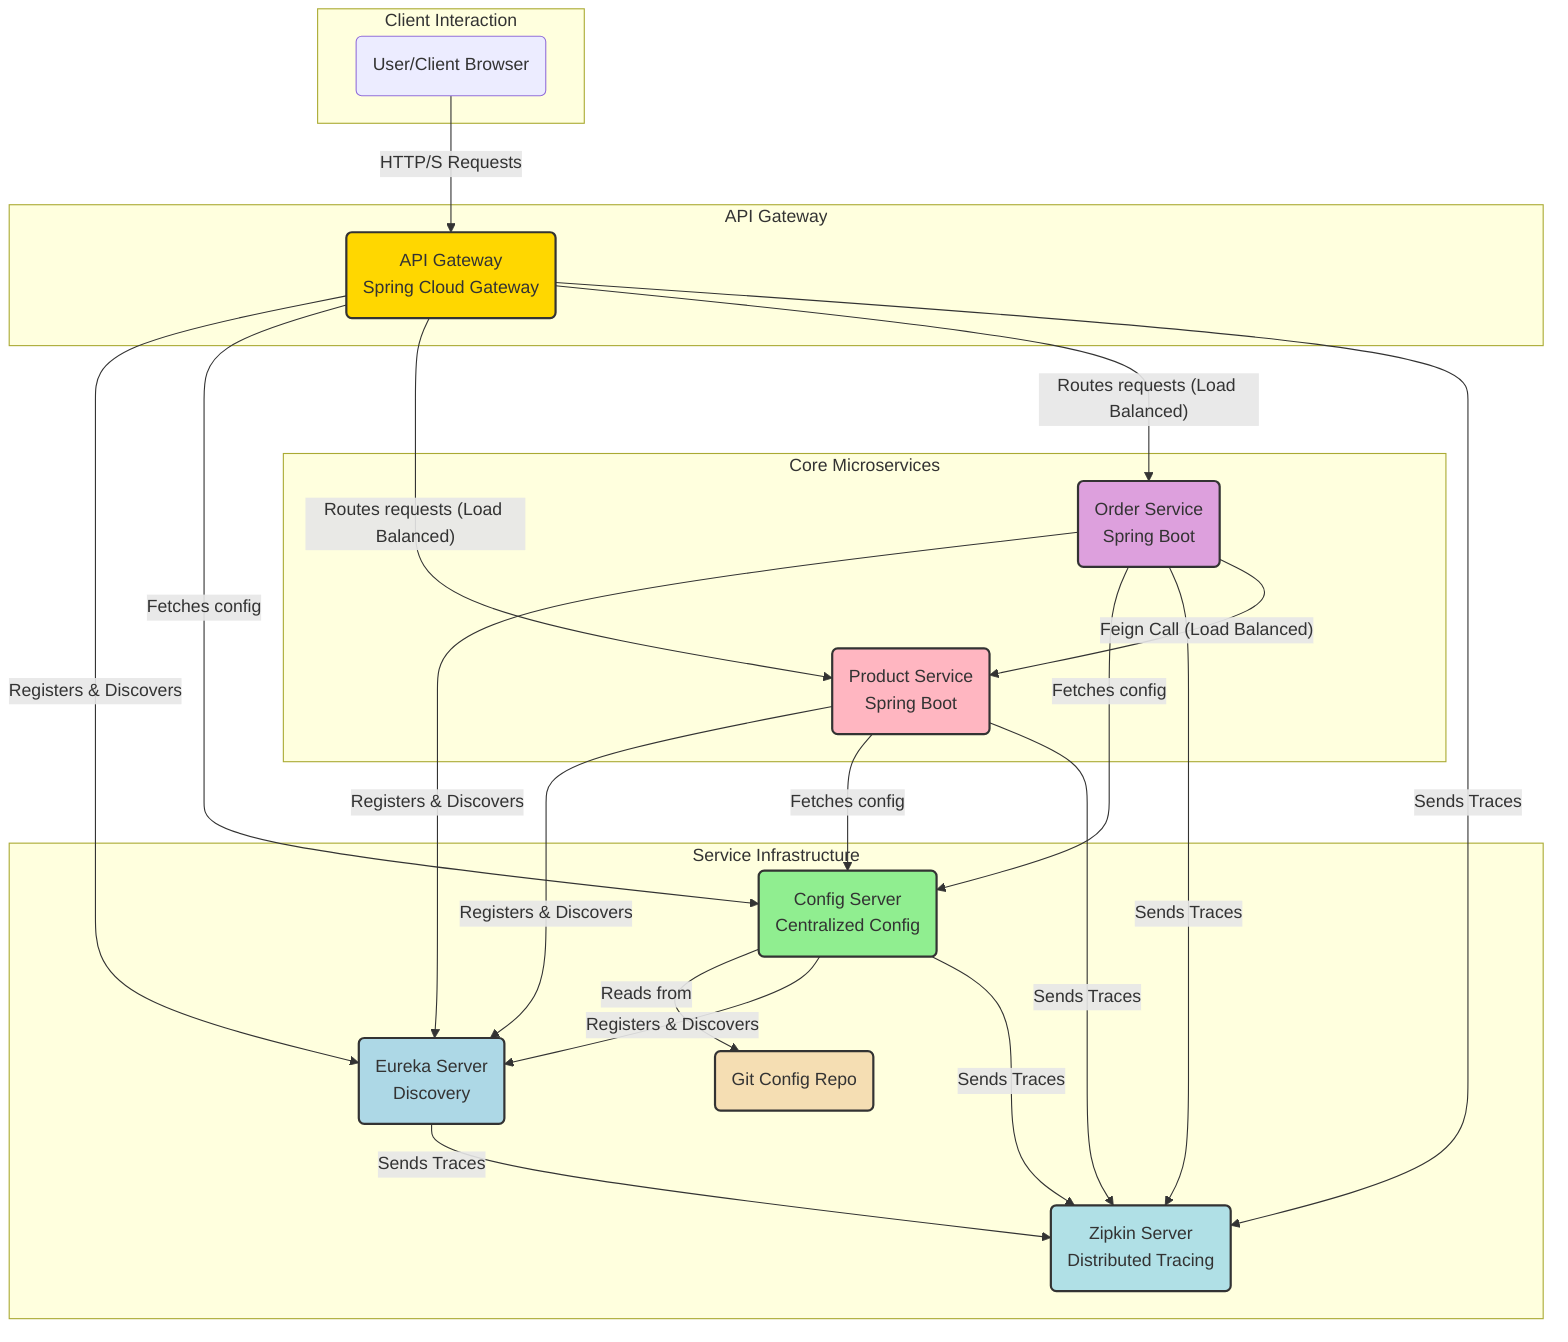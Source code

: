 graph TD
    subgraph Client Interaction
        User(User/Client Browser)
    end

    subgraph API Gateway
        API_Gateway(API Gateway <br> Spring Cloud Gateway)
    end


    subgraph Core Microservices
        Product_Service(Product Service <br> Spring Boot)
        Order_Service(Order Service <br> Spring Boot)
    end

    subgraph Service Infrastructure
        Eureka_Server(Eureka Server <br> Discovery)
        Config_Server(Config Server <br> Centralized Config)
        Zipkin_Server(Zipkin Server <br> Distributed Tracing)
        Git_Config_Repo(Git Config Repo)
    end

    User -- HTTP/S Requests --> API_Gateway

    API_Gateway -- Registers & Discovers --> Eureka_Server
    API_Gateway -- Fetches config --> Config_Server
    API_Gateway -- Routes requests (Load Balanced) --> Product_Service
    API_Gateway -- Routes requests (Load Balanced) --> Order_Service
    API_Gateway -- Sends Traces --> Zipkin_Server

    Product_Service -- Registers & Discovers --> Eureka_Server
    Product_Service -- Fetches config --> Config_Server
    Product_Service -- Sends Traces --> Zipkin_Server

    Order_Service -- Registers & Discovers --> Eureka_Server
    Order_Service -- Fetches config --> Config_Server
    Order_Service -- Sends Traces --> Zipkin_Server
    Order_Service -- Feign Call (Load Balanced) --> Product_Service

    Config_Server -- Reads from --> Git_Config_Repo
    Config_Server -- Registers & Discovers --> Eureka_Server
    Config_Server -- Sends Traces --> Zipkin_Server

    Eureka_Server -- Sends Traces --> Zipkin_Server

    style Eureka_Server fill:#ADD8E6,stroke:#333,stroke-width:2px
    style Config_Server fill:#90EE90,stroke:#333,stroke-width:2px
    style API_Gateway fill:#FFD700,stroke:#333,stroke-width:2px
    style Product_Service fill:#FFB6C1,stroke:#333,stroke-width:2px
    style Order_Service fill:#DDA0DD,stroke:#333,stroke-width:2px
    style Zipkin_Server fill:#B0E0E6,stroke:#333,stroke-width:2px
    style Git_Config_Repo fill:#F5DEB3,stroke:#333,stroke-width:2px